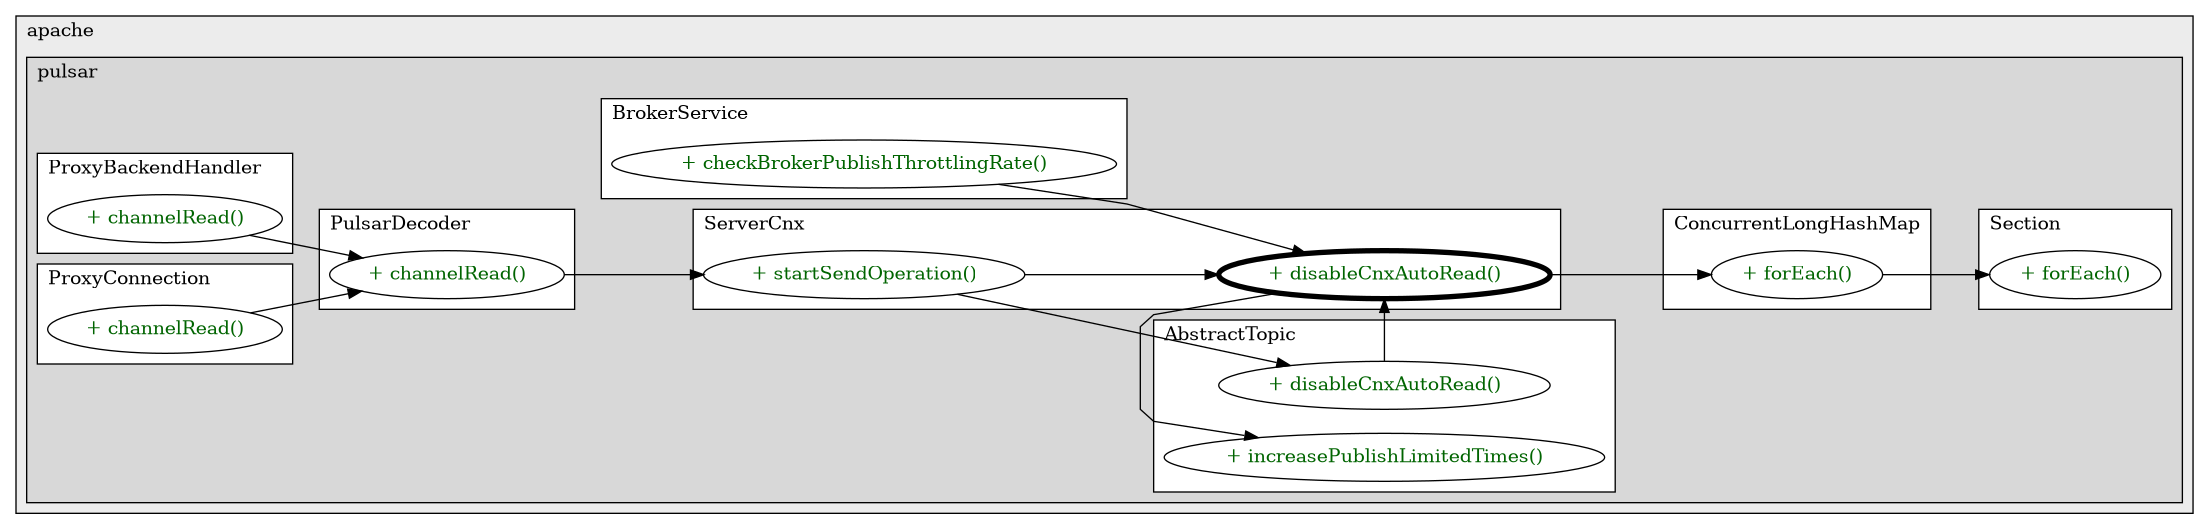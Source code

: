 @startuml

/' diagram meta data start
config=CallConfiguration;
{
  "rootMethod": "org.apache.pulsar.broker.service.ServerCnx#disableCnxAutoRead()",
  "projectClassification": {
    "searchMode": "OpenProject", // OpenProject, AllProjects
    "includedProjects": "",
    "pathEndKeywords": "*.impl",
    "isClientPath": "",
    "isClientName": "",
    "isTestPath": "",
    "isTestName": "",
    "isMappingPath": "",
    "isMappingName": "",
    "isDataAccessPath": "",
    "isDataAccessName": "",
    "isDataStructurePath": "",
    "isDataStructureName": "",
    "isInterfaceStructuresPath": "",
    "isInterfaceStructuresName": "",
    "isEntryPointPath": "",
    "isEntryPointName": "",
    "treatFinalFieldsAsMandatory": false
  },
  "graphRestriction": {
    "classPackageExcludeFilter": "",
    "classPackageIncludeFilter": "",
    "classNameExcludeFilter": "",
    "classNameIncludeFilter": "",
    "methodNameExcludeFilter": "",
    "methodNameIncludeFilter": "",
    "removeByInheritance": "", // inheritance/annotation based filtering is done in a second step
    "removeByAnnotation": "",
    "removeByClassPackage": "", // cleanup the graph after inheritance/annotation based filtering is done
    "removeByClassName": "",
    "cutMappings": false,
    "cutEnum": true,
    "cutTests": true,
    "cutClient": true,
    "cutDataAccess": true,
    "cutInterfaceStructures": true,
    "cutDataStructures": true,
    "cutGetterAndSetter": true,
    "cutConstructors": true
  },
  "graphTraversal": {
    "forwardDepth": 3,
    "backwardDepth": 3,
    "classPackageExcludeFilter": "",
    "classPackageIncludeFilter": "",
    "classNameExcludeFilter": "",
    "classNameIncludeFilter": "",
    "methodNameExcludeFilter": "",
    "methodNameIncludeFilter": "",
    "hideMappings": false,
    "hideDataStructures": false,
    "hidePrivateMethods": true,
    "hideInterfaceCalls": true, // indirection: implementation -> interface (is hidden) -> implementation
    "onlyShowApplicationEntryPoints": false, // root node is included
    "useMethodCallsForStructureDiagram": "ForwardOnly" // ForwardOnly, BothDirections, No
  },
  "details": {
    "aggregation": "GroupByClass", // ByClass, GroupByClass, None
    "showMethodParametersTypes": false,
    "showMethodParametersNames": false,
    "showMethodReturnType": false,
    "showPackageLevels": 2,
    "showCallOrder": false,
    "edgeMode": "MethodsOnly", // TypesOnly, MethodsOnly, TypesAndMethods, MethodsAndDirectTypeUsage
    "showDetailedClassStructure": false
  },
  "rootClass": "org.apache.pulsar.broker.service.ServerCnx",
  "extensionCallbackMethod": "" // qualified.class.name#methodName - signature: public static String method(String)
}
diagram meta data end '/



digraph g {
    rankdir="LR"
    splines=polyline
    

'nodes 
subgraph cluster_1411517106 { 
   	label=apache
	labeljust=l
	fillcolor="#ececec"
	style=filled
   
   subgraph cluster_523310109 { 
   	label=pulsar
	labeljust=l
	fillcolor="#d8d8d8"
	style=filled
   
   subgraph cluster_1014604199 { 
   	label=PulsarDecoder
	labeljust=l
	fillcolor=white
	style=filled
   
   PulsarDecoder1070348832XXXchannelRead995363995[
	label="+ channelRead()"
	style=filled
	fillcolor=white
	tooltip="PulsarDecoder

null"
	fontcolor=darkgreen
];
} 

subgraph cluster_1301977158 { 
   	label=AbstractTopic
	labeljust=l
	fillcolor=white
	style=filled
   
   AbstractTopic1718290011XXXdisableCnxAutoRead0[
	label="+ disableCnxAutoRead()"
	style=filled
	fillcolor=white
	tooltip="AbstractTopic

null"
	fontcolor=darkgreen
];

AbstractTopic1718290011XXXincreasePublishLimitedTimes0[
	label="+ increasePublishLimitedTimes()"
	style=filled
	fillcolor=white
	tooltip="AbstractTopic

&#10;  increase the publishing limited times.&#10; "
	fontcolor=darkgreen
];
} 

subgraph cluster_1388282347 { 
   	label=ProxyBackendHandler
	labeljust=l
	fillcolor=white
	style=filled
   
   ProxyBackendHandler828483243XXXchannelRead995363995[
	label="+ channelRead()"
	style=filled
	fillcolor=white
	tooltip="ProxyBackendHandler

null"
	fontcolor=darkgreen
];
} 

subgraph cluster_330549314 { 
   	label=ConcurrentLongHashMap
	labeljust=l
	fillcolor=white
	style=filled
   
   ConcurrentLongHashMap201476337XXXforEach873463684[
	label="+ forEach()"
	style=filled
	fillcolor=white
	tooltip="ConcurrentLongHashMap

null"
	fontcolor=darkgreen
];
} 

subgraph cluster_571326613 { 
   	label=Section
	labeljust=l
	fillcolor=white
	style=filled
   
   Section330549314XXXforEach873463684[
	label="+ forEach()"
	style=filled
	fillcolor=white
	tooltip="Section

null"
	fontcolor=darkgreen
];
} 

subgraph cluster_704824873 { 
   	label=BrokerService
	labeljust=l
	fillcolor=white
	style=filled
   
   BrokerService1718290011XXXcheckBrokerPublishThrottlingRate0[
	label="+ checkBrokerPublishThrottlingRate()"
	style=filled
	fillcolor=white
	tooltip="BrokerService

null"
	fontcolor=darkgreen
];
} 

subgraph cluster_923169591 { 
   	label=ServerCnx
	labeljust=l
	fillcolor=white
	style=filled
   
   ServerCnx1718290011XXXdisableCnxAutoRead0[
	label="+ disableCnxAutoRead()"
	style=filled
	fillcolor=white
	tooltip="ServerCnx

null"
	penwidth=4
	fontcolor=darkgreen
];

ServerCnx1718290011XXXstartSendOperation1291107822[
	label="+ startSendOperation()"
	style=filled
	fillcolor=white
	tooltip="ServerCnx

null"
	fontcolor=darkgreen
];
} 

subgraph cluster_961973220 { 
   	label=ProxyConnection
	labeljust=l
	fillcolor=white
	style=filled
   
   ProxyConnection79518146XXXchannelRead995363995[
	label="+ channelRead()"
	style=filled
	fillcolor=white
	tooltip="ProxyConnection

null"
	fontcolor=darkgreen
];
} 
} 
} 

'edges    
AbstractTopic1718290011XXXdisableCnxAutoRead0 -> ServerCnx1718290011XXXdisableCnxAutoRead0;
BrokerService1718290011XXXcheckBrokerPublishThrottlingRate0 -> ServerCnx1718290011XXXdisableCnxAutoRead0;
ConcurrentLongHashMap201476337XXXforEach873463684 -> Section330549314XXXforEach873463684;
ProxyBackendHandler828483243XXXchannelRead995363995 -> PulsarDecoder1070348832XXXchannelRead995363995;
ProxyConnection79518146XXXchannelRead995363995 -> PulsarDecoder1070348832XXXchannelRead995363995;
PulsarDecoder1070348832XXXchannelRead995363995 -> ServerCnx1718290011XXXstartSendOperation1291107822;
ServerCnx1718290011XXXdisableCnxAutoRead0 -> AbstractTopic1718290011XXXincreasePublishLimitedTimes0;
ServerCnx1718290011XXXdisableCnxAutoRead0 -> ConcurrentLongHashMap201476337XXXforEach873463684;
ServerCnx1718290011XXXstartSendOperation1291107822 -> AbstractTopic1718290011XXXdisableCnxAutoRead0;
ServerCnx1718290011XXXstartSendOperation1291107822 -> ServerCnx1718290011XXXdisableCnxAutoRead0;
    
}
@enduml